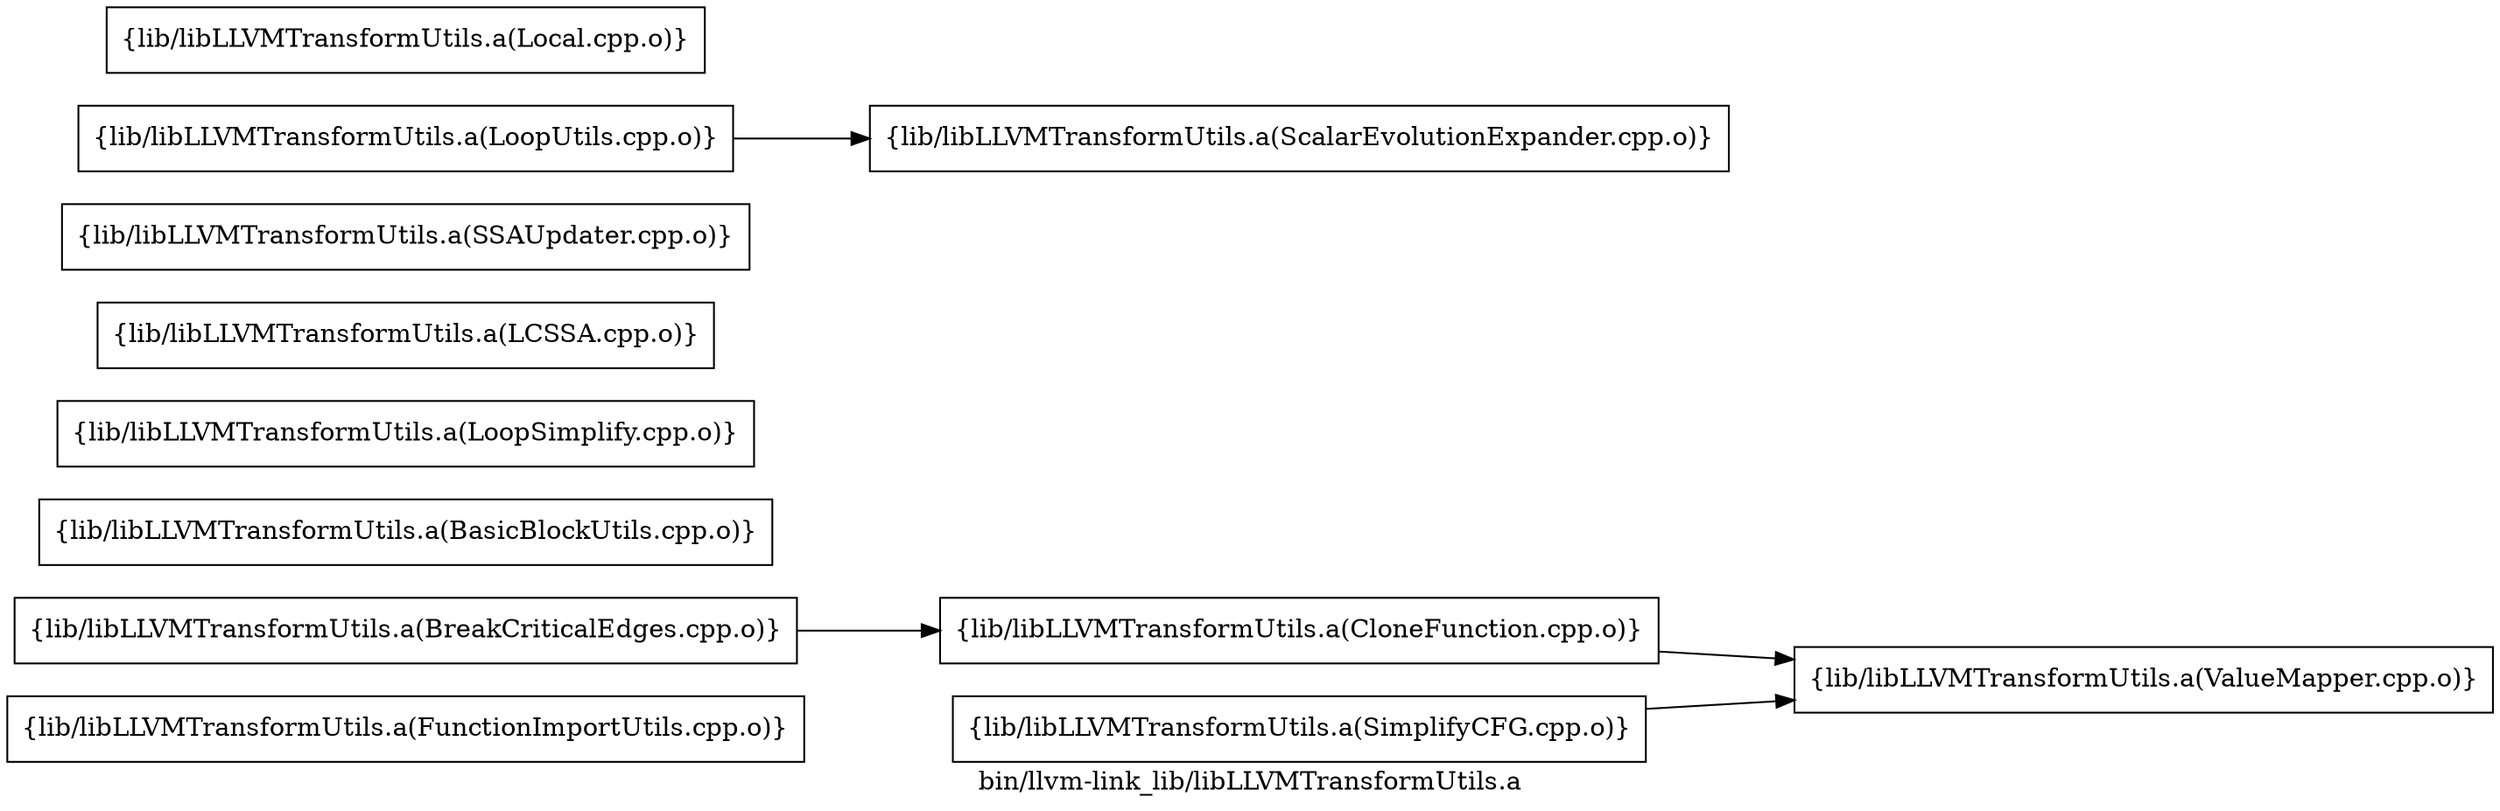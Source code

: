 digraph "bin/llvm-link_lib/libLLVMTransformUtils.a" {
	label="bin/llvm-link_lib/libLLVMTransformUtils.a";
	rankdir=LR;

	Node0x55a762b0f3d8 [shape=record,shape=box,group=0,label="{lib/libLLVMTransformUtils.a(FunctionImportUtils.cpp.o)}"];
	Node0x55a762b0fc48 [shape=record,shape=box,group=0,label="{lib/libLLVMTransformUtils.a(ValueMapper.cpp.o)}"];
	Node0x55a762b13ed8 [shape=record,shape=box,group=0,label="{lib/libLLVMTransformUtils.a(CloneFunction.cpp.o)}"];
	Node0x55a762b13ed8 -> Node0x55a762b0fc48;
	Node0x55a762b13758 [shape=record,shape=box,group=0,label="{lib/libLLVMTransformUtils.a(BasicBlockUtils.cpp.o)}"];
	Node0x55a762b11c78 [shape=record,shape=box,group=0,label="{lib/libLLVMTransformUtils.a(BreakCriticalEdges.cpp.o)}"];
	Node0x55a762b11c78 -> Node0x55a762b13ed8;
	Node0x55a762b12b78 [shape=record,shape=box,group=0,label="{lib/libLLVMTransformUtils.a(LoopSimplify.cpp.o)}"];
	Node0x55a762b124e8 [shape=record,shape=box,group=0,label="{lib/libLLVMTransformUtils.a(LCSSA.cpp.o)}"];
	Node0x55a762b15918 [shape=record,shape=box,group=0,label="{lib/libLLVMTransformUtils.a(SSAUpdater.cpp.o)}"];
	Node0x55a762b14f18 [shape=record,shape=box,group=0,label="{lib/libLLVMTransformUtils.a(LoopUtils.cpp.o)}"];
	Node0x55a762b14f18 -> Node0x55a762b14298;
	Node0x55a762b14298 [shape=record,shape=box,group=0,label="{lib/libLLVMTransformUtils.a(ScalarEvolutionExpander.cpp.o)}"];
	Node0x55a762b14568 [shape=record,shape=box,group=0,label="{lib/libLLVMTransformUtils.a(Local.cpp.o)}"];
	Node0x55a762b0e118 [shape=record,shape=box,group=0,label="{lib/libLLVMTransformUtils.a(SimplifyCFG.cpp.o)}"];
	Node0x55a762b0e118 -> Node0x55a762b0fc48;
}
